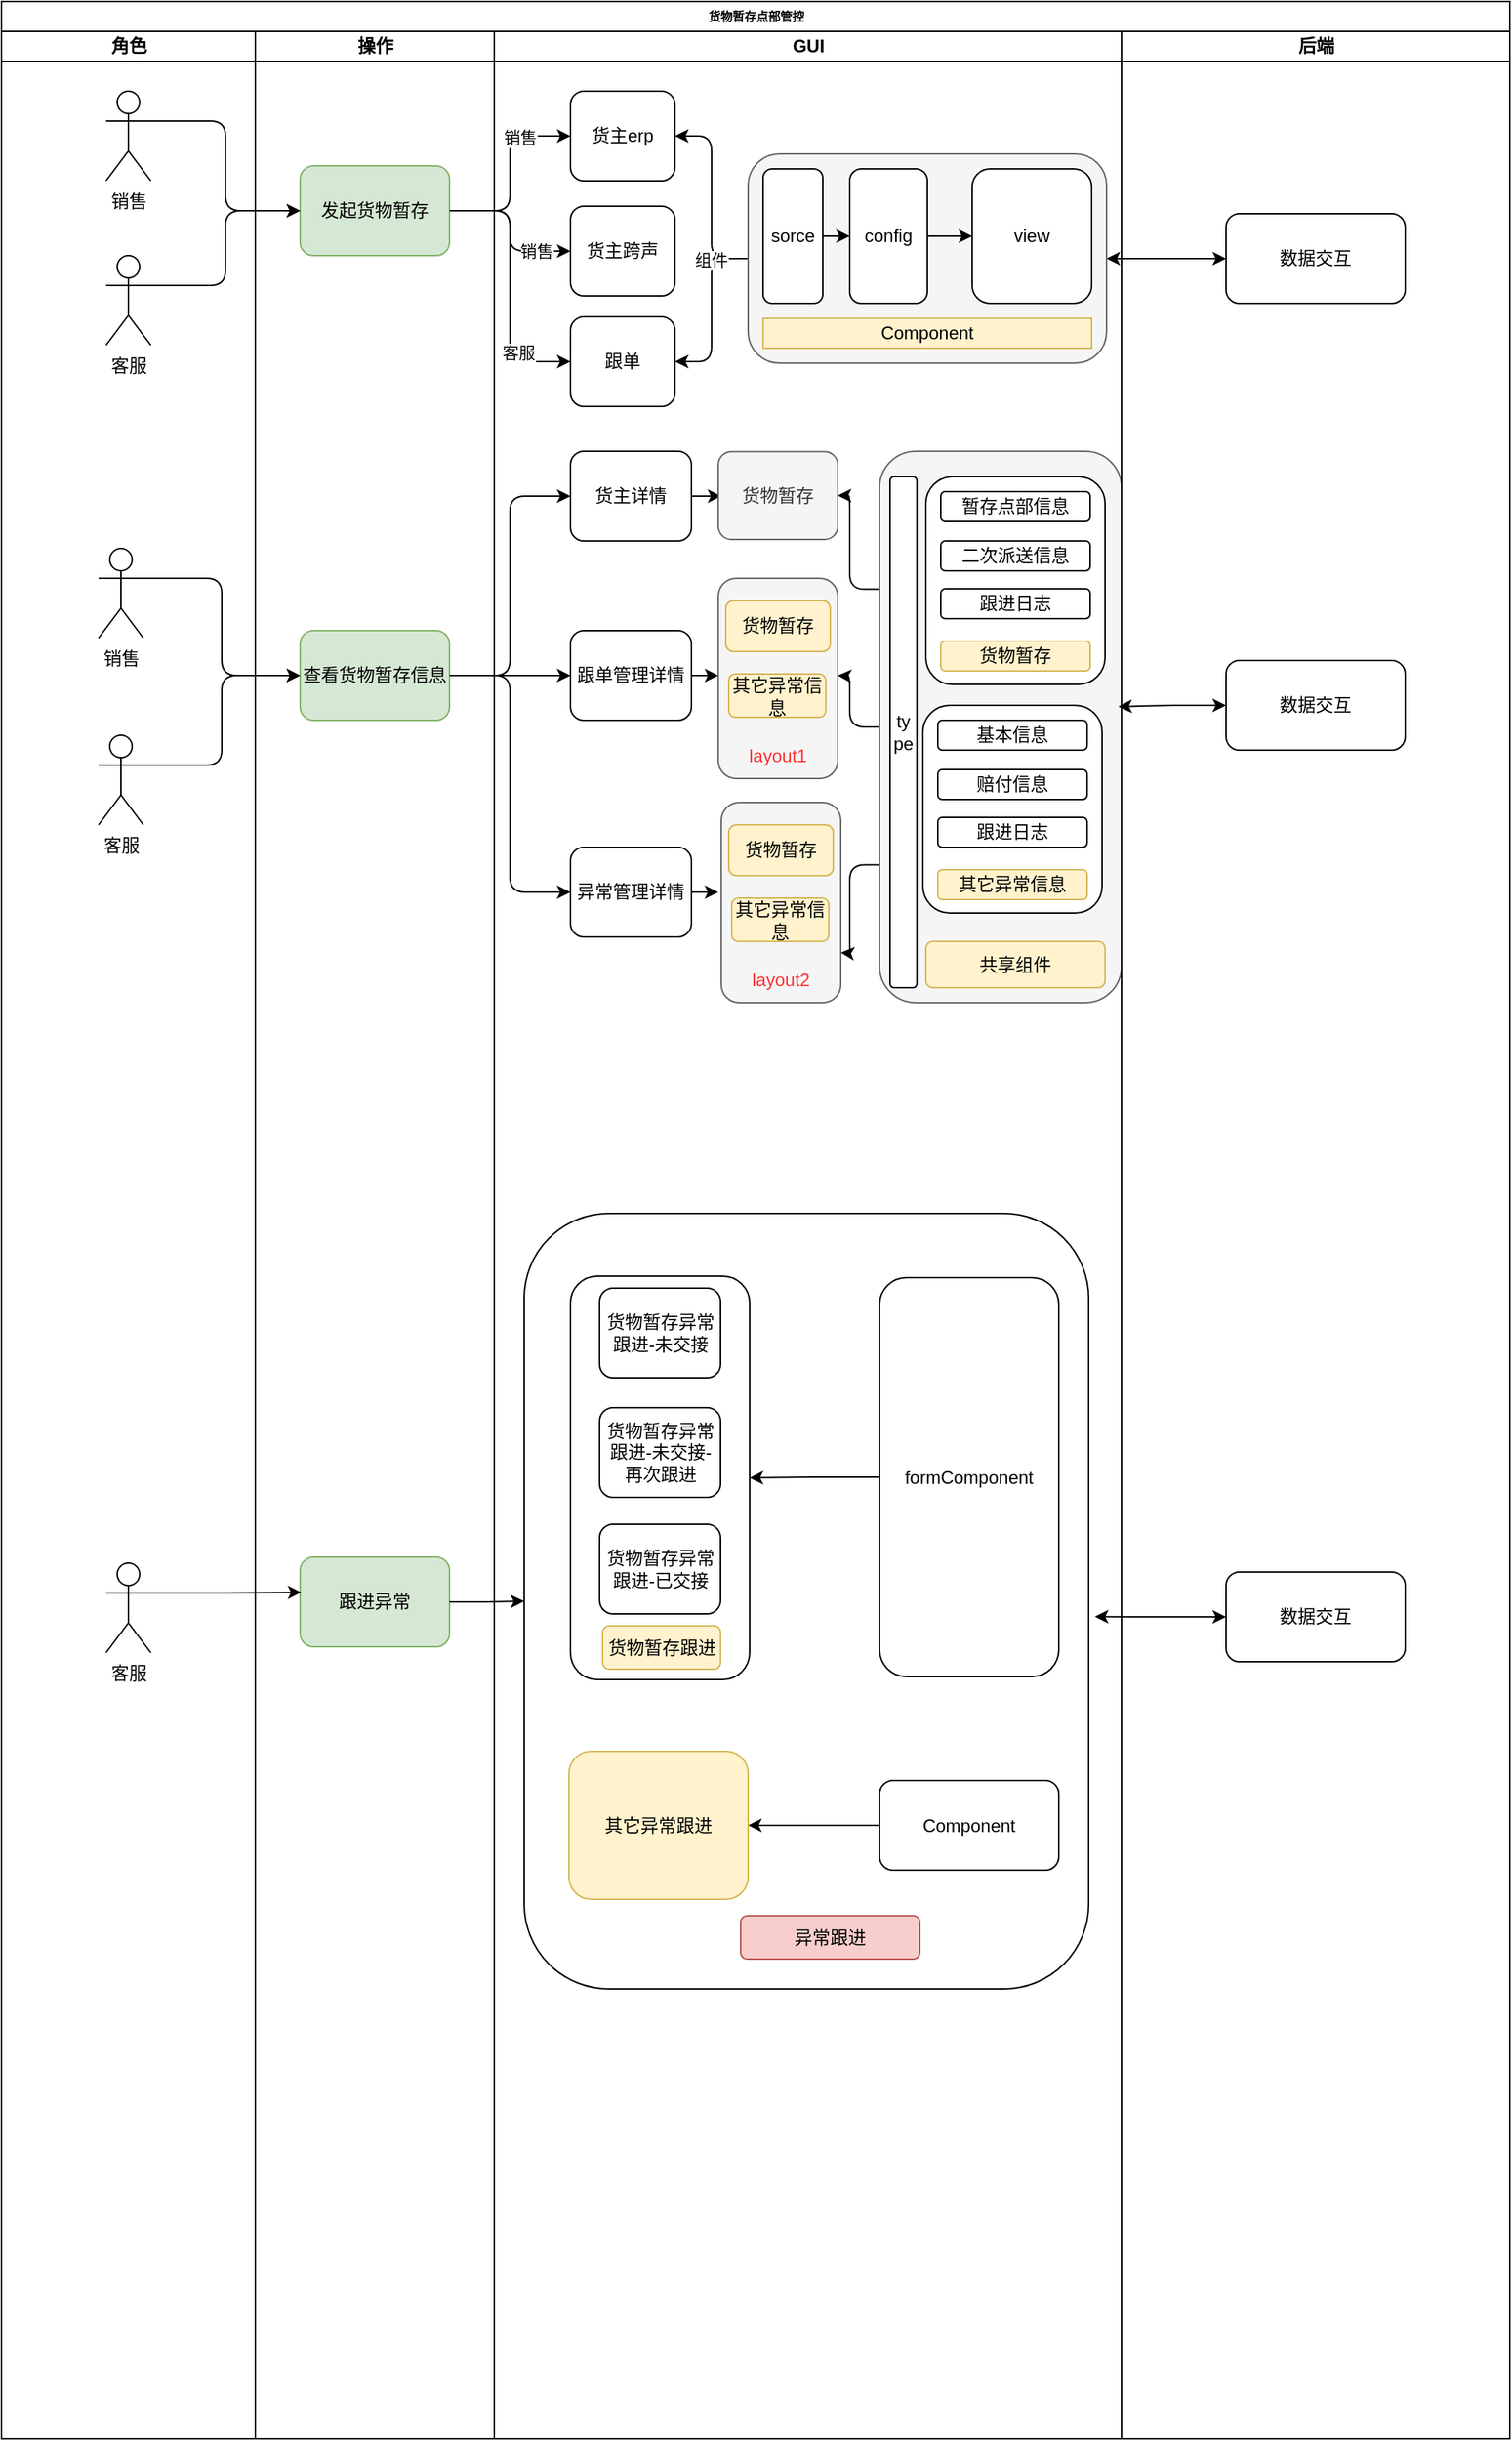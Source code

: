 <mxfile version="24.7.6">
  <diagram name="Page-1" id="74e2e168-ea6b-b213-b513-2b3c1d86103e">
    <mxGraphModel dx="794" dy="412" grid="1" gridSize="10" guides="1" tooltips="1" connect="1" arrows="1" fold="1" page="1" pageScale="1" pageWidth="1100" pageHeight="850" background="none" math="0" shadow="0">
      <root>
        <mxCell id="0" />
        <mxCell id="1" parent="0" />
        <mxCell id="77e6c97f196da883-1" value="货物暂存点部管控" style="swimlane;html=1;childLayout=stackLayout;startSize=20;rounded=0;shadow=0;labelBackgroundColor=none;strokeWidth=1;fontFamily=Verdana;fontSize=8;align=center;" parent="1" vertex="1">
          <mxGeometry x="68" y="39" width="1010" height="1631" as="geometry" />
        </mxCell>
        <mxCell id="77e6c97f196da883-2" value="角色" style="swimlane;html=1;startSize=20;" parent="77e6c97f196da883-1" vertex="1">
          <mxGeometry y="20" width="170" height="1611" as="geometry" />
        </mxCell>
        <mxCell id="lvkyTyj427ugSlKpjMCA-54" value="销售" style="shape=umlActor;verticalLabelPosition=bottom;verticalAlign=top;html=1;outlineConnect=0;" parent="77e6c97f196da883-2" vertex="1">
          <mxGeometry x="65" y="346" width="30" height="60" as="geometry" />
        </mxCell>
        <mxCell id="lvkyTyj427ugSlKpjMCA-55" value="客服" style="shape=umlActor;verticalLabelPosition=bottom;verticalAlign=top;html=1;outlineConnect=0;" parent="77e6c97f196da883-2" vertex="1">
          <mxGeometry x="65" y="471" width="30" height="60" as="geometry" />
        </mxCell>
        <mxCell id="lvkyTyj427ugSlKpjMCA-166" value="销售" style="shape=umlActor;verticalLabelPosition=bottom;verticalAlign=top;html=1;outlineConnect=0;" parent="77e6c97f196da883-2" vertex="1">
          <mxGeometry x="70" y="40" width="30" height="60" as="geometry" />
        </mxCell>
        <mxCell id="lvkyTyj427ugSlKpjMCA-167" value="客服" style="shape=umlActor;verticalLabelPosition=bottom;verticalAlign=top;html=1;outlineConnect=0;" parent="77e6c97f196da883-2" vertex="1">
          <mxGeometry x="70" y="150" width="30" height="60" as="geometry" />
        </mxCell>
        <mxCell id="lvkyTyj427ugSlKpjMCA-174" value="客服" style="shape=umlActor;verticalLabelPosition=bottom;verticalAlign=top;html=1;outlineConnect=0;" parent="77e6c97f196da883-2" vertex="1">
          <mxGeometry x="70" y="1025" width="30" height="60" as="geometry" />
        </mxCell>
        <mxCell id="77e6c97f196da883-3" value="操作" style="swimlane;html=1;startSize=20;" parent="77e6c97f196da883-1" vertex="1">
          <mxGeometry x="170" y="20" width="160" height="1611" as="geometry" />
        </mxCell>
        <mxCell id="77e6c97f196da883-11" value="&lt;font style=&quot;font-size: 12px;&quot;&gt;发起货物暂存&lt;/font&gt;" style="rounded=1;whiteSpace=wrap;html=1;shadow=0;labelBackgroundColor=none;strokeWidth=1;fontFamily=Verdana;fontSize=8;align=center;fillColor=#d5e8d4;strokeColor=#82b366;" parent="77e6c97f196da883-3" vertex="1">
          <mxGeometry x="30" y="90" width="100" height="60" as="geometry" />
        </mxCell>
        <mxCell id="lvkyTyj427ugSlKpjMCA-41" value="&lt;span style=&quot;font-size: 12px;&quot;&gt;查看货物暂存信息&lt;/span&gt;" style="rounded=1;whiteSpace=wrap;html=1;shadow=0;labelBackgroundColor=none;strokeWidth=1;fontFamily=Verdana;fontSize=8;align=center;fillColor=#d5e8d4;strokeColor=#82b366;" parent="77e6c97f196da883-3" vertex="1">
          <mxGeometry x="30" y="401" width="100" height="60" as="geometry" />
        </mxCell>
        <mxCell id="lvkyTyj427ugSlKpjMCA-175" value="&lt;span style=&quot;font-size: 12px;&quot;&gt;跟进异常&lt;/span&gt;" style="rounded=1;whiteSpace=wrap;html=1;shadow=0;labelBackgroundColor=none;strokeWidth=1;fontFamily=Verdana;fontSize=8;align=center;fillColor=#d5e8d4;strokeColor=#82b366;" parent="77e6c97f196da883-3" vertex="1">
          <mxGeometry x="30" y="1021" width="100" height="60" as="geometry" />
        </mxCell>
        <mxCell id="lvkyTyj427ugSlKpjMCA-6" style="edgeStyle=orthogonalEdgeStyle;rounded=1;orthogonalLoop=1;jettySize=auto;html=1;exitX=1;exitY=0.5;exitDx=0;exitDy=0;curved=0;" parent="77e6c97f196da883-1" source="77e6c97f196da883-11" target="lvkyTyj427ugSlKpjMCA-4" edge="1">
          <mxGeometry relative="1" as="geometry" />
        </mxCell>
        <mxCell id="lvkyTyj427ugSlKpjMCA-8" value="销售" style="edgeLabel;html=1;align=center;verticalAlign=middle;resizable=0;points=[];" parent="lvkyTyj427ugSlKpjMCA-6" vertex="1" connectable="0">
          <mxGeometry x="0.444" y="-4" relative="1" as="geometry">
            <mxPoint x="2" y="-3" as="offset" />
          </mxGeometry>
        </mxCell>
        <mxCell id="lvkyTyj427ugSlKpjMCA-17" style="edgeStyle=orthogonalEdgeStyle;rounded=1;orthogonalLoop=1;jettySize=auto;html=1;entryX=0;entryY=0.5;entryDx=0;entryDy=0;curved=0;startArrow=classic;startFill=1;" parent="77e6c97f196da883-1" source="lvkyTyj427ugSlKpjMCA-10" target="lvkyTyj427ugSlKpjMCA-16" edge="1">
          <mxGeometry relative="1" as="geometry" />
        </mxCell>
        <mxCell id="lvkyTyj427ugSlKpjMCA-33" style="edgeStyle=orthogonalEdgeStyle;rounded=1;orthogonalLoop=1;jettySize=auto;html=1;exitX=1;exitY=0.5;exitDx=0;exitDy=0;entryX=0;entryY=0.5;entryDx=0;entryDy=0;curved=0;" parent="77e6c97f196da883-1" source="77e6c97f196da883-11" target="lvkyTyj427ugSlKpjMCA-30" edge="1">
          <mxGeometry relative="1" as="geometry" />
        </mxCell>
        <mxCell id="lvkyTyj427ugSlKpjMCA-35" value="销售" style="edgeLabel;html=1;align=center;verticalAlign=middle;resizable=0;points=[];" parent="lvkyTyj427ugSlKpjMCA-33" vertex="1" connectable="0">
          <mxGeometry x="0.574" relative="1" as="geometry">
            <mxPoint as="offset" />
          </mxGeometry>
        </mxCell>
        <mxCell id="lvkyTyj427ugSlKpjMCA-34" style="edgeStyle=orthogonalEdgeStyle;rounded=1;orthogonalLoop=1;jettySize=auto;html=1;exitX=1;exitY=0.5;exitDx=0;exitDy=0;entryX=0;entryY=0.5;entryDx=0;entryDy=0;curved=0;" parent="77e6c97f196da883-1" source="77e6c97f196da883-11" target="lvkyTyj427ugSlKpjMCA-5" edge="1">
          <mxGeometry relative="1" as="geometry" />
        </mxCell>
        <mxCell id="lvkyTyj427ugSlKpjMCA-37" value="客服" style="edgeLabel;html=1;align=center;verticalAlign=middle;resizable=0;points=[];" parent="lvkyTyj427ugSlKpjMCA-34" vertex="1" connectable="0">
          <mxGeometry x="0.478" y="1" relative="1" as="geometry">
            <mxPoint x="4" y="1" as="offset" />
          </mxGeometry>
        </mxCell>
        <mxCell id="77e6c97f196da883-4" value="GUI" style="swimlane;html=1;startSize=20;" parent="77e6c97f196da883-1" vertex="1">
          <mxGeometry x="330" y="20" width="420" height="1611" as="geometry" />
        </mxCell>
        <mxCell id="lvkyTyj427ugSlKpjMCA-4" value="货主erp" style="rounded=1;whiteSpace=wrap;html=1;" parent="77e6c97f196da883-4" vertex="1">
          <mxGeometry x="51" y="40" width="70" height="60" as="geometry" />
        </mxCell>
        <mxCell id="lvkyTyj427ugSlKpjMCA-5" value="跟单" style="rounded=1;whiteSpace=wrap;html=1;" parent="77e6c97f196da883-4" vertex="1">
          <mxGeometry x="51" y="191" width="70" height="60" as="geometry" />
        </mxCell>
        <mxCell id="lvkyTyj427ugSlKpjMCA-11" style="edgeStyle=orthogonalEdgeStyle;rounded=1;orthogonalLoop=1;jettySize=auto;html=1;entryX=1;entryY=0.5;entryDx=0;entryDy=0;curved=0;" parent="77e6c97f196da883-4" source="lvkyTyj427ugSlKpjMCA-10" target="lvkyTyj427ugSlKpjMCA-4" edge="1">
          <mxGeometry relative="1" as="geometry" />
        </mxCell>
        <mxCell id="lvkyTyj427ugSlKpjMCA-12" style="edgeStyle=orthogonalEdgeStyle;rounded=1;orthogonalLoop=1;jettySize=auto;html=1;entryX=1;entryY=0.5;entryDx=0;entryDy=0;curved=0;" parent="77e6c97f196da883-4" source="lvkyTyj427ugSlKpjMCA-10" target="lvkyTyj427ugSlKpjMCA-5" edge="1">
          <mxGeometry relative="1" as="geometry" />
        </mxCell>
        <mxCell id="lvkyTyj427ugSlKpjMCA-13" value="组件" style="edgeLabel;html=1;align=center;verticalAlign=middle;resizable=0;points=[];" parent="lvkyTyj427ugSlKpjMCA-12" vertex="1" connectable="0">
          <mxGeometry x="-0.564" y="-1" relative="1" as="geometry">
            <mxPoint as="offset" />
          </mxGeometry>
        </mxCell>
        <mxCell id="lvkyTyj427ugSlKpjMCA-30" value="货主跨声" style="rounded=1;whiteSpace=wrap;html=1;" parent="77e6c97f196da883-4" vertex="1">
          <mxGeometry x="51" y="117" width="70" height="60" as="geometry" />
        </mxCell>
        <mxCell id="lvkyTyj427ugSlKpjMCA-53" value="" style="group" parent="77e6c97f196da883-4" vertex="1" connectable="0">
          <mxGeometry x="170" y="82" width="240" height="140" as="geometry" />
        </mxCell>
        <mxCell id="lvkyTyj427ugSlKpjMCA-10" value="" style="rounded=1;whiteSpace=wrap;html=1;fillColor=#f5f5f5;fontColor=#333333;strokeColor=#666666;" parent="lvkyTyj427ugSlKpjMCA-53" vertex="1">
          <mxGeometry width="240" height="140" as="geometry" />
        </mxCell>
        <mxCell id="lvkyTyj427ugSlKpjMCA-18" value="sorce" style="rounded=1;whiteSpace=wrap;html=1;" parent="lvkyTyj427ugSlKpjMCA-53" vertex="1">
          <mxGeometry x="10" y="10" width="40" height="90" as="geometry" />
        </mxCell>
        <mxCell id="lvkyTyj427ugSlKpjMCA-20" value="config" style="rounded=1;whiteSpace=wrap;html=1;" parent="lvkyTyj427ugSlKpjMCA-53" vertex="1">
          <mxGeometry x="68" y="10" width="52" height="90" as="geometry" />
        </mxCell>
        <mxCell id="lvkyTyj427ugSlKpjMCA-24" value="view" style="rounded=1;whiteSpace=wrap;html=1;" parent="lvkyTyj427ugSlKpjMCA-53" vertex="1">
          <mxGeometry x="150" y="10" width="80" height="90" as="geometry" />
        </mxCell>
        <mxCell id="lvkyTyj427ugSlKpjMCA-29" value="Component" style="rounded=0;whiteSpace=wrap;html=1;fillColor=#fff2cc;strokeColor=#d6b656;" parent="lvkyTyj427ugSlKpjMCA-53" vertex="1">
          <mxGeometry x="10" y="110" width="220" height="20" as="geometry" />
        </mxCell>
        <mxCell id="lvkyTyj427ugSlKpjMCA-26" style="edgeStyle=orthogonalEdgeStyle;rounded=0;orthogonalLoop=1;jettySize=auto;html=1;exitX=0.5;exitY=1;exitDx=0;exitDy=0;" parent="lvkyTyj427ugSlKpjMCA-53" source="lvkyTyj427ugSlKpjMCA-18" target="lvkyTyj427ugSlKpjMCA-18" edge="1">
          <mxGeometry relative="1" as="geometry" />
        </mxCell>
        <mxCell id="lvkyTyj427ugSlKpjMCA-27" style="edgeStyle=orthogonalEdgeStyle;rounded=0;orthogonalLoop=1;jettySize=auto;html=1;exitX=0.5;exitY=1;exitDx=0;exitDy=0;" parent="lvkyTyj427ugSlKpjMCA-53" source="lvkyTyj427ugSlKpjMCA-18" target="lvkyTyj427ugSlKpjMCA-18" edge="1">
          <mxGeometry relative="1" as="geometry" />
        </mxCell>
        <mxCell id="lvkyTyj427ugSlKpjMCA-28" style="edgeStyle=orthogonalEdgeStyle;rounded=0;orthogonalLoop=1;jettySize=auto;html=1;exitX=0.5;exitY=1;exitDx=0;exitDy=0;" parent="lvkyTyj427ugSlKpjMCA-53" source="lvkyTyj427ugSlKpjMCA-20" target="lvkyTyj427ugSlKpjMCA-20" edge="1">
          <mxGeometry relative="1" as="geometry" />
        </mxCell>
        <mxCell id="lvkyTyj427ugSlKpjMCA-22" style="edgeStyle=orthogonalEdgeStyle;rounded=0;orthogonalLoop=1;jettySize=auto;html=1;exitX=1;exitY=0.5;exitDx=0;exitDy=0;entryX=0;entryY=0.5;entryDx=0;entryDy=0;" parent="lvkyTyj427ugSlKpjMCA-53" source="lvkyTyj427ugSlKpjMCA-18" target="lvkyTyj427ugSlKpjMCA-20" edge="1">
          <mxGeometry relative="1" as="geometry" />
        </mxCell>
        <mxCell id="lvkyTyj427ugSlKpjMCA-25" style="edgeStyle=orthogonalEdgeStyle;rounded=0;orthogonalLoop=1;jettySize=auto;html=1;exitX=1;exitY=0.5;exitDx=0;exitDy=0;" parent="lvkyTyj427ugSlKpjMCA-53" source="lvkyTyj427ugSlKpjMCA-20" target="lvkyTyj427ugSlKpjMCA-24" edge="1">
          <mxGeometry relative="1" as="geometry" />
        </mxCell>
        <mxCell id="lvkyTyj427ugSlKpjMCA-119" style="edgeStyle=orthogonalEdgeStyle;rounded=0;orthogonalLoop=1;jettySize=auto;html=1;exitX=1;exitY=0.5;exitDx=0;exitDy=0;" parent="77e6c97f196da883-4" source="lvkyTyj427ugSlKpjMCA-47" edge="1">
          <mxGeometry relative="1" as="geometry">
            <mxPoint x="150" y="576" as="targetPoint" />
          </mxGeometry>
        </mxCell>
        <mxCell id="lvkyTyj427ugSlKpjMCA-47" value="异常管理详情" style="rounded=1;whiteSpace=wrap;html=1;" parent="77e6c97f196da883-4" vertex="1">
          <mxGeometry x="51" y="546" width="81" height="60" as="geometry" />
        </mxCell>
        <mxCell id="lvkyTyj427ugSlKpjMCA-116" style="edgeStyle=orthogonalEdgeStyle;rounded=0;orthogonalLoop=1;jettySize=auto;html=1;exitX=1;exitY=0.5;exitDx=0;exitDy=0;" parent="77e6c97f196da883-4" source="lvkyTyj427ugSlKpjMCA-46" edge="1">
          <mxGeometry relative="1" as="geometry">
            <mxPoint x="150" y="431" as="targetPoint" />
          </mxGeometry>
        </mxCell>
        <mxCell id="lvkyTyj427ugSlKpjMCA-46" value="跟单管理详情" style="rounded=1;whiteSpace=wrap;html=1;" parent="77e6c97f196da883-4" vertex="1">
          <mxGeometry x="51" y="401" width="81" height="60" as="geometry" />
        </mxCell>
        <mxCell id="lvkyTyj427ugSlKpjMCA-111" style="edgeStyle=orthogonalEdgeStyle;rounded=0;orthogonalLoop=1;jettySize=auto;html=1;exitX=1;exitY=0.5;exitDx=0;exitDy=0;" parent="77e6c97f196da883-4" source="lvkyTyj427ugSlKpjMCA-45" target="lvkyTyj427ugSlKpjMCA-67" edge="1">
          <mxGeometry relative="1" as="geometry" />
        </mxCell>
        <mxCell id="lvkyTyj427ugSlKpjMCA-45" value="货主详情" style="rounded=1;whiteSpace=wrap;html=1;" parent="77e6c97f196da883-4" vertex="1">
          <mxGeometry x="51" y="281" width="81" height="60" as="geometry" />
        </mxCell>
        <mxCell id="lvkyTyj427ugSlKpjMCA-67" value="货物暂存" style="rounded=1;whiteSpace=wrap;html=1;fillColor=#f5f5f5;fontColor=#333333;strokeColor=#666666;" parent="77e6c97f196da883-4" vertex="1">
          <mxGeometry x="150" y="281.25" width="80" height="58.75" as="geometry" />
        </mxCell>
        <mxCell id="lvkyTyj427ugSlKpjMCA-77" value="" style="group" parent="77e6c97f196da883-4" vertex="1" connectable="0">
          <mxGeometry x="150" y="366" width="80" height="134" as="geometry" />
        </mxCell>
        <mxCell id="lvkyTyj427ugSlKpjMCA-172" value="" style="group" parent="lvkyTyj427ugSlKpjMCA-77" vertex="1" connectable="0">
          <mxGeometry width="80" height="134" as="geometry" />
        </mxCell>
        <mxCell id="lvkyTyj427ugSlKpjMCA-75" value="" style="rounded=1;whiteSpace=wrap;html=1;fillColor=#f5f5f5;fontColor=#333333;strokeColor=#666666;" parent="lvkyTyj427ugSlKpjMCA-172" vertex="1">
          <mxGeometry width="80" height="134" as="geometry" />
        </mxCell>
        <mxCell id="lvkyTyj427ugSlKpjMCA-70" value="货物暂存" style="rounded=1;whiteSpace=wrap;html=1;fillColor=#fff2cc;strokeColor=#d6b656;" parent="lvkyTyj427ugSlKpjMCA-172" vertex="1">
          <mxGeometry x="5" y="15" width="70" height="34" as="geometry" />
        </mxCell>
        <mxCell id="lvkyTyj427ugSlKpjMCA-71" value="其它异常信息" style="rounded=1;whiteSpace=wrap;html=1;fillColor=#fff2cc;strokeColor=#d6b656;" parent="lvkyTyj427ugSlKpjMCA-172" vertex="1">
          <mxGeometry x="7" y="64" width="65" height="29" as="geometry" />
        </mxCell>
        <mxCell id="lvkyTyj427ugSlKpjMCA-76" value="layout1" style="text;html=1;align=center;verticalAlign=middle;whiteSpace=wrap;rounded=0;fontColor=#FF3333;" parent="lvkyTyj427ugSlKpjMCA-172" vertex="1">
          <mxGeometry x="10" y="104" width="60" height="30" as="geometry" />
        </mxCell>
        <mxCell id="lvkyTyj427ugSlKpjMCA-156" style="edgeStyle=orthogonalEdgeStyle;rounded=1;orthogonalLoop=1;jettySize=auto;html=1;exitX=0;exitY=0.25;exitDx=0;exitDy=0;entryX=1;entryY=0.5;entryDx=0;entryDy=0;curved=0;" parent="77e6c97f196da883-4" source="lvkyTyj427ugSlKpjMCA-120" target="lvkyTyj427ugSlKpjMCA-67" edge="1">
          <mxGeometry relative="1" as="geometry" />
        </mxCell>
        <mxCell id="lvkyTyj427ugSlKpjMCA-214" style="edgeStyle=orthogonalEdgeStyle;rounded=0;orthogonalLoop=1;jettySize=auto;html=1;exitX=0;exitY=0.5;exitDx=0;exitDy=0;entryX=1;entryY=0.5;entryDx=0;entryDy=0;" parent="77e6c97f196da883-4" source="lvkyTyj427ugSlKpjMCA-213" target="lvkyTyj427ugSlKpjMCA-188" edge="1">
          <mxGeometry relative="1" as="geometry" />
        </mxCell>
        <mxCell id="lvkyTyj427ugSlKpjMCA-218" style="edgeStyle=orthogonalEdgeStyle;rounded=0;orthogonalLoop=1;jettySize=auto;html=1;exitX=0;exitY=0.5;exitDx=0;exitDy=0;" parent="77e6c97f196da883-4" source="lvkyTyj427ugSlKpjMCA-217" target="lvkyTyj427ugSlKpjMCA-216" edge="1">
          <mxGeometry relative="1" as="geometry" />
        </mxCell>
        <mxCell id="lvkyTyj427ugSlKpjMCA-219" value="" style="rounded=1;whiteSpace=wrap;html=1;" parent="77e6c97f196da883-4" vertex="1">
          <mxGeometry x="20" y="791" width="378" height="519" as="geometry" />
        </mxCell>
        <mxCell id="lvkyTyj427ugSlKpjMCA-221" style="edgeStyle=orthogonalEdgeStyle;rounded=0;orthogonalLoop=1;jettySize=auto;html=1;exitX=0;exitY=0.5;exitDx=0;exitDy=0;entryX=1;entryY=0.5;entryDx=0;entryDy=0;" parent="77e6c97f196da883-4" source="lvkyTyj427ugSlKpjMCA-213" target="lvkyTyj427ugSlKpjMCA-188" edge="1">
          <mxGeometry relative="1" as="geometry" />
        </mxCell>
        <mxCell id="lvkyTyj427ugSlKpjMCA-213" value="formComponent" style="rounded=1;whiteSpace=wrap;html=1;" parent="77e6c97f196da883-4" vertex="1">
          <mxGeometry x="258" y="834" width="120" height="267" as="geometry" />
        </mxCell>
        <mxCell id="lvkyTyj427ugSlKpjMCA-222" style="edgeStyle=orthogonalEdgeStyle;rounded=0;orthogonalLoop=1;jettySize=auto;html=1;exitX=0;exitY=0.5;exitDx=0;exitDy=0;entryX=1;entryY=0.5;entryDx=0;entryDy=0;" parent="77e6c97f196da883-4" source="lvkyTyj427ugSlKpjMCA-217" target="lvkyTyj427ugSlKpjMCA-216" edge="1">
          <mxGeometry relative="1" as="geometry" />
        </mxCell>
        <mxCell id="lvkyTyj427ugSlKpjMCA-217" value="Component" style="rounded=1;whiteSpace=wrap;html=1;" parent="77e6c97f196da883-4" vertex="1">
          <mxGeometry x="258" y="1170.5" width="120" height="60" as="geometry" />
        </mxCell>
        <mxCell id="lvkyTyj427ugSlKpjMCA-216" value="其它异常跟进" style="rounded=1;whiteSpace=wrap;html=1;fillColor=#fff2cc;strokeColor=#d6b656;" parent="77e6c97f196da883-4" vertex="1">
          <mxGeometry x="50" y="1151" width="120" height="99" as="geometry" />
        </mxCell>
        <mxCell id="lvkyTyj427ugSlKpjMCA-220" value="" style="group" parent="77e6c97f196da883-4" vertex="1" connectable="0">
          <mxGeometry x="51" y="833" width="120" height="270" as="geometry" />
        </mxCell>
        <mxCell id="lvkyTyj427ugSlKpjMCA-188" value="" style="rounded=1;whiteSpace=wrap;html=1;" parent="lvkyTyj427ugSlKpjMCA-220" vertex="1">
          <mxGeometry width="120" height="270" as="geometry" />
        </mxCell>
        <mxCell id="lvkyTyj427ugSlKpjMCA-177" value="货物暂存异常跟进-未交接" style="rounded=1;whiteSpace=wrap;html=1;" parent="lvkyTyj427ugSlKpjMCA-220" vertex="1">
          <mxGeometry x="19.5" y="8" width="81" height="60" as="geometry" />
        </mxCell>
        <mxCell id="lvkyTyj427ugSlKpjMCA-184" value="货物暂存异常跟进-未交接-再次跟进" style="rounded=1;whiteSpace=wrap;html=1;" parent="lvkyTyj427ugSlKpjMCA-220" vertex="1">
          <mxGeometry x="19.5" y="88" width="81" height="60" as="geometry" />
        </mxCell>
        <mxCell id="lvkyTyj427ugSlKpjMCA-183" value="货物暂存异常跟进-已交接" style="rounded=1;whiteSpace=wrap;html=1;" parent="lvkyTyj427ugSlKpjMCA-220" vertex="1">
          <mxGeometry x="19.5" y="166" width="81" height="60" as="geometry" />
        </mxCell>
        <mxCell id="lvkyTyj427ugSlKpjMCA-211" value="货物暂存跟进" style="rounded=1;whiteSpace=wrap;html=1;fillColor=#fff2cc;strokeColor=#d6b656;" parent="lvkyTyj427ugSlKpjMCA-220" vertex="1">
          <mxGeometry x="21.5" y="234" width="79" height="29" as="geometry" />
        </mxCell>
        <mxCell id="lvkyTyj427ugSlKpjMCA-223" value="异常跟进" style="rounded=1;whiteSpace=wrap;html=1;fillColor=#f8cecc;strokeColor=#b85450;" parent="77e6c97f196da883-4" vertex="1">
          <mxGeometry x="165" y="1261" width="120" height="29" as="geometry" />
        </mxCell>
        <mxCell id="lvkyTyj427ugSlKpjMCA-157" style="edgeStyle=orthogonalEdgeStyle;rounded=1;orthogonalLoop=1;jettySize=auto;html=1;exitX=0;exitY=0.5;exitDx=0;exitDy=0;curved=0;" parent="77e6c97f196da883-4" source="lvkyTyj427ugSlKpjMCA-120" edge="1">
          <mxGeometry relative="1" as="geometry">
            <mxPoint x="230" y="431" as="targetPoint" />
          </mxGeometry>
        </mxCell>
        <mxCell id="lvkyTyj427ugSlKpjMCA-120" value="" style="rounded=1;whiteSpace=wrap;html=1;fillColor=#f5f5f5;strokeColor=#666666;fontColor=#333333;" parent="77e6c97f196da883-4" vertex="1">
          <mxGeometry x="258" y="281" width="162" height="369" as="geometry" />
        </mxCell>
        <mxCell id="lvkyTyj427ugSlKpjMCA-140" value="" style="group" parent="77e6c97f196da883-4" vertex="1" connectable="0">
          <mxGeometry x="287" y="451" width="120" height="139" as="geometry" />
        </mxCell>
        <mxCell id="lvkyTyj427ugSlKpjMCA-141" value="" style="rounded=1;whiteSpace=wrap;html=1;" parent="lvkyTyj427ugSlKpjMCA-140" vertex="1">
          <mxGeometry width="120" height="139" as="geometry" />
        </mxCell>
        <mxCell id="lvkyTyj427ugSlKpjMCA-142" value="基本信息" style="rounded=1;whiteSpace=wrap;html=1;" parent="lvkyTyj427ugSlKpjMCA-140" vertex="1">
          <mxGeometry x="10" y="10" width="100" height="20" as="geometry" />
        </mxCell>
        <mxCell id="lvkyTyj427ugSlKpjMCA-143" value="赔付信息" style="rounded=1;whiteSpace=wrap;html=1;" parent="lvkyTyj427ugSlKpjMCA-140" vertex="1">
          <mxGeometry x="10" y="43" width="100" height="20" as="geometry" />
        </mxCell>
        <mxCell id="lvkyTyj427ugSlKpjMCA-144" value="跟进日志" style="rounded=1;whiteSpace=wrap;html=1;" parent="lvkyTyj427ugSlKpjMCA-140" vertex="1">
          <mxGeometry x="10" y="75" width="100" height="20" as="geometry" />
        </mxCell>
        <mxCell id="lvkyTyj427ugSlKpjMCA-145" value="其它异常信息" style="rounded=1;whiteSpace=wrap;html=1;fillColor=#fff2cc;strokeColor=#d6b656;" parent="lvkyTyj427ugSlKpjMCA-140" vertex="1">
          <mxGeometry x="10" y="110" width="100" height="20" as="geometry" />
        </mxCell>
        <mxCell id="lvkyTyj427ugSlKpjMCA-146" value="" style="group" parent="77e6c97f196da883-4" vertex="1" connectable="0">
          <mxGeometry x="289" y="298" width="120" height="139" as="geometry" />
        </mxCell>
        <mxCell id="lvkyTyj427ugSlKpjMCA-123" value="" style="rounded=1;whiteSpace=wrap;html=1;" parent="lvkyTyj427ugSlKpjMCA-146" vertex="1">
          <mxGeometry width="120" height="139" as="geometry" />
        </mxCell>
        <mxCell id="lvkyTyj427ugSlKpjMCA-135" value="暂存点部信息" style="rounded=1;whiteSpace=wrap;html=1;" parent="lvkyTyj427ugSlKpjMCA-146" vertex="1">
          <mxGeometry x="10" y="10" width="100" height="20" as="geometry" />
        </mxCell>
        <mxCell id="lvkyTyj427ugSlKpjMCA-137" value="二次派送信息" style="rounded=1;whiteSpace=wrap;html=1;" parent="lvkyTyj427ugSlKpjMCA-146" vertex="1">
          <mxGeometry x="10" y="43" width="100" height="20" as="geometry" />
        </mxCell>
        <mxCell id="lvkyTyj427ugSlKpjMCA-138" value="跟进日志" style="rounded=1;whiteSpace=wrap;html=1;" parent="lvkyTyj427ugSlKpjMCA-146" vertex="1">
          <mxGeometry x="10" y="75" width="100" height="20" as="geometry" />
        </mxCell>
        <mxCell id="lvkyTyj427ugSlKpjMCA-136" value="货物暂存" style="rounded=1;whiteSpace=wrap;html=1;fillColor=#fff2cc;strokeColor=#d6b656;" parent="lvkyTyj427ugSlKpjMCA-146" vertex="1">
          <mxGeometry x="10" y="110" width="100" height="20" as="geometry" />
        </mxCell>
        <mxCell id="lvkyTyj427ugSlKpjMCA-153" value="共享组件" style="rounded=1;whiteSpace=wrap;html=1;fillColor=#fff2cc;strokeColor=#d6b656;" parent="77e6c97f196da883-4" vertex="1">
          <mxGeometry x="289" y="609" width="120" height="31" as="geometry" />
        </mxCell>
        <mxCell id="29y40OqRRG1tv4dDUSR0-1" value="ty&lt;br&gt;pe" style="rounded=1;html=1;whiteSpace=wrap;" vertex="1" parent="77e6c97f196da883-4">
          <mxGeometry x="265" y="298" width="18" height="342" as="geometry" />
        </mxCell>
        <mxCell id="77e6c97f196da883-7" value="后端" style="swimlane;html=1;startSize=20;" parent="77e6c97f196da883-1" vertex="1">
          <mxGeometry x="750" y="20" width="260" height="1611" as="geometry" />
        </mxCell>
        <mxCell id="lvkyTyj427ugSlKpjMCA-16" value="数据交互" style="rounded=1;whiteSpace=wrap;html=1;" parent="77e6c97f196da883-7" vertex="1">
          <mxGeometry x="70" y="122" width="120" height="60" as="geometry" />
        </mxCell>
        <mxCell id="lvkyTyj427ugSlKpjMCA-162" value="数据交互" style="rounded=1;whiteSpace=wrap;html=1;" parent="77e6c97f196da883-7" vertex="1">
          <mxGeometry x="70" y="421" width="120" height="60" as="geometry" />
        </mxCell>
        <mxCell id="lvkyTyj427ugSlKpjMCA-215" value="数据交互" style="rounded=1;whiteSpace=wrap;html=1;" parent="77e6c97f196da883-7" vertex="1">
          <mxGeometry x="70" y="1031" width="120" height="60" as="geometry" />
        </mxCell>
        <mxCell id="lvkyTyj427ugSlKpjMCA-50" style="edgeStyle=orthogonalEdgeStyle;rounded=1;orthogonalLoop=1;jettySize=auto;html=1;exitX=1;exitY=0.5;exitDx=0;exitDy=0;entryX=0;entryY=0.5;entryDx=0;entryDy=0;curved=0;" parent="77e6c97f196da883-1" source="lvkyTyj427ugSlKpjMCA-41" target="lvkyTyj427ugSlKpjMCA-47" edge="1">
          <mxGeometry relative="1" as="geometry" />
        </mxCell>
        <mxCell id="lvkyTyj427ugSlKpjMCA-49" style="edgeStyle=orthogonalEdgeStyle;rounded=1;orthogonalLoop=1;jettySize=auto;html=1;exitX=1;exitY=0.5;exitDx=0;exitDy=0;entryX=0;entryY=0.5;entryDx=0;entryDy=0;curved=0;" parent="77e6c97f196da883-1" source="lvkyTyj427ugSlKpjMCA-41" target="lvkyTyj427ugSlKpjMCA-46" edge="1">
          <mxGeometry relative="1" as="geometry" />
        </mxCell>
        <mxCell id="lvkyTyj427ugSlKpjMCA-48" style="edgeStyle=orthogonalEdgeStyle;rounded=1;orthogonalLoop=1;jettySize=auto;html=1;exitX=1;exitY=0.5;exitDx=0;exitDy=0;entryX=0;entryY=0.5;entryDx=0;entryDy=0;curved=0;" parent="77e6c97f196da883-1" source="lvkyTyj427ugSlKpjMCA-41" target="lvkyTyj427ugSlKpjMCA-45" edge="1">
          <mxGeometry relative="1" as="geometry" />
        </mxCell>
        <mxCell id="lvkyTyj427ugSlKpjMCA-56" style="edgeStyle=orthogonalEdgeStyle;rounded=1;orthogonalLoop=1;jettySize=auto;html=1;exitX=1;exitY=0.333;exitDx=0;exitDy=0;exitPerimeter=0;entryX=0;entryY=0.5;entryDx=0;entryDy=0;curved=0;" parent="77e6c97f196da883-1" source="lvkyTyj427ugSlKpjMCA-55" target="lvkyTyj427ugSlKpjMCA-41" edge="1">
          <mxGeometry relative="1" as="geometry" />
        </mxCell>
        <mxCell id="lvkyTyj427ugSlKpjMCA-58" style="edgeStyle=orthogonalEdgeStyle;rounded=1;orthogonalLoop=1;jettySize=auto;html=1;exitX=1;exitY=0.333;exitDx=0;exitDy=0;exitPerimeter=0;entryX=0;entryY=0.5;entryDx=0;entryDy=0;curved=0;" parent="77e6c97f196da883-1" source="lvkyTyj427ugSlKpjMCA-54" target="lvkyTyj427ugSlKpjMCA-41" edge="1">
          <mxGeometry relative="1" as="geometry" />
        </mxCell>
        <mxCell id="lvkyTyj427ugSlKpjMCA-165" style="edgeStyle=orthogonalEdgeStyle;rounded=0;orthogonalLoop=1;jettySize=auto;html=1;exitX=0;exitY=0.5;exitDx=0;exitDy=0;entryX=0.987;entryY=0.463;entryDx=0;entryDy=0;entryPerimeter=0;startArrow=classic;startFill=1;" parent="77e6c97f196da883-1" source="lvkyTyj427ugSlKpjMCA-162" target="lvkyTyj427ugSlKpjMCA-120" edge="1">
          <mxGeometry relative="1" as="geometry" />
        </mxCell>
        <mxCell id="lvkyTyj427ugSlKpjMCA-169" style="edgeStyle=orthogonalEdgeStyle;rounded=1;orthogonalLoop=1;jettySize=auto;html=1;exitX=1;exitY=0.333;exitDx=0;exitDy=0;exitPerimeter=0;entryX=0;entryY=0.5;entryDx=0;entryDy=0;curved=0;" parent="77e6c97f196da883-1" source="lvkyTyj427ugSlKpjMCA-166" target="77e6c97f196da883-11" edge="1">
          <mxGeometry relative="1" as="geometry" />
        </mxCell>
        <mxCell id="lvkyTyj427ugSlKpjMCA-170" style="edgeStyle=orthogonalEdgeStyle;rounded=1;orthogonalLoop=1;jettySize=auto;html=1;exitX=1;exitY=0.333;exitDx=0;exitDy=0;exitPerimeter=0;curved=0;" parent="77e6c97f196da883-1" source="lvkyTyj427ugSlKpjMCA-167" target="77e6c97f196da883-11" edge="1">
          <mxGeometry relative="1" as="geometry" />
        </mxCell>
        <mxCell id="lvkyTyj427ugSlKpjMCA-178" style="edgeStyle=orthogonalEdgeStyle;rounded=0;orthogonalLoop=1;jettySize=auto;html=1;exitX=1;exitY=0.333;exitDx=0;exitDy=0;exitPerimeter=0;entryX=0.008;entryY=0.393;entryDx=0;entryDy=0;entryPerimeter=0;" parent="77e6c97f196da883-1" source="lvkyTyj427ugSlKpjMCA-174" target="lvkyTyj427ugSlKpjMCA-175" edge="1">
          <mxGeometry relative="1" as="geometry" />
        </mxCell>
        <mxCell id="lvkyTyj427ugSlKpjMCA-224" style="edgeStyle=orthogonalEdgeStyle;rounded=0;orthogonalLoop=1;jettySize=auto;html=1;exitX=0;exitY=0.5;exitDx=0;exitDy=0;entryX=1.011;entryY=0.52;entryDx=0;entryDy=0;entryPerimeter=0;endArrow=classic;endFill=1;startArrow=classic;startFill=1;" parent="77e6c97f196da883-1" source="lvkyTyj427ugSlKpjMCA-215" target="lvkyTyj427ugSlKpjMCA-219" edge="1">
          <mxGeometry relative="1" as="geometry" />
        </mxCell>
        <mxCell id="lvkyTyj427ugSlKpjMCA-225" style="edgeStyle=orthogonalEdgeStyle;rounded=0;orthogonalLoop=1;jettySize=auto;html=1;exitX=1;exitY=0.5;exitDx=0;exitDy=0;entryX=0;entryY=0.5;entryDx=0;entryDy=0;" parent="77e6c97f196da883-1" source="lvkyTyj427ugSlKpjMCA-175" target="lvkyTyj427ugSlKpjMCA-219" edge="1">
          <mxGeometry relative="1" as="geometry" />
        </mxCell>
        <mxCell id="lvkyTyj427ugSlKpjMCA-159" style="edgeStyle=orthogonalEdgeStyle;rounded=1;orthogonalLoop=1;jettySize=auto;html=1;exitX=0;exitY=0.75;exitDx=0;exitDy=0;entryX=1;entryY=0.75;entryDx=0;entryDy=0;curved=0;" parent="1" source="lvkyTyj427ugSlKpjMCA-120" edge="1">
          <mxGeometry relative="1" as="geometry">
            <mxPoint x="630" y="675.5" as="targetPoint" />
          </mxGeometry>
        </mxCell>
        <mxCell id="lvkyTyj427ugSlKpjMCA-173" value="" style="group" parent="1" vertex="1" connectable="0">
          <mxGeometry x="550" y="575" width="80" height="134" as="geometry" />
        </mxCell>
        <mxCell id="lvkyTyj427ugSlKpjMCA-106" value="" style="group;fillColor=#f5f5f5;fontColor=#333333;strokeColor=#666666;container=0;rounded=1;" parent="lvkyTyj427ugSlKpjMCA-173" vertex="1" connectable="0">
          <mxGeometry width="80" height="134" as="geometry" />
        </mxCell>
        <mxCell id="lvkyTyj427ugSlKpjMCA-108" value="货物暂存" style="rounded=1;whiteSpace=wrap;html=1;fillColor=#fff2cc;strokeColor=#d6b656;" parent="lvkyTyj427ugSlKpjMCA-173" vertex="1">
          <mxGeometry x="5" y="15" width="70" height="34" as="geometry" />
        </mxCell>
        <mxCell id="lvkyTyj427ugSlKpjMCA-109" value="其它异常信息" style="rounded=1;whiteSpace=wrap;html=1;fillColor=#fff2cc;strokeColor=#d6b656;" parent="lvkyTyj427ugSlKpjMCA-173" vertex="1">
          <mxGeometry x="7" y="64" width="65" height="29" as="geometry" />
        </mxCell>
        <mxCell id="lvkyTyj427ugSlKpjMCA-110" value="layout2" style="text;html=1;align=center;verticalAlign=middle;whiteSpace=wrap;rounded=0;fontColor=#FF3333;" parent="lvkyTyj427ugSlKpjMCA-173" vertex="1">
          <mxGeometry x="10" y="104" width="60" height="30" as="geometry" />
        </mxCell>
      </root>
    </mxGraphModel>
  </diagram>
</mxfile>
